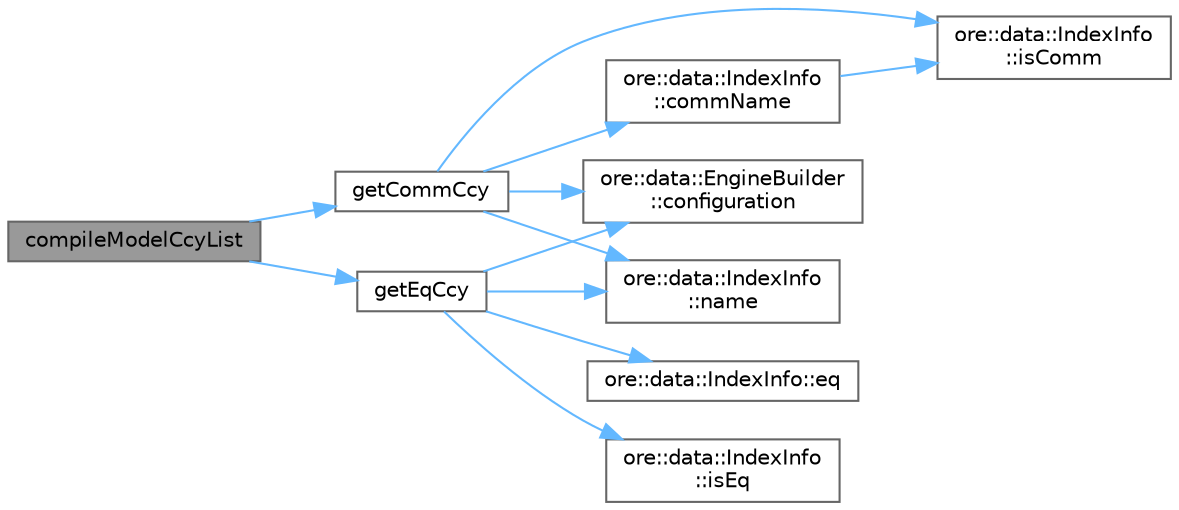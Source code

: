 digraph "compileModelCcyList"
{
 // INTERACTIVE_SVG=YES
 // LATEX_PDF_SIZE
  bgcolor="transparent";
  edge [fontname=Helvetica,fontsize=10,labelfontname=Helvetica,labelfontsize=10];
  node [fontname=Helvetica,fontsize=10,shape=box,height=0.2,width=0.4];
  rankdir="LR";
  Node1 [label="compileModelCcyList",height=0.2,width=0.4,color="gray40", fillcolor="grey60", style="filled", fontcolor="black",tooltip=" "];
  Node1 -> Node2 [color="steelblue1",style="solid"];
  Node2 [label="getCommCcy",height=0.2,width=0.4,color="grey40", fillcolor="white", style="filled",URL="$classore_1_1data_1_1_scripted_trade_engine_builder.html#abba8572fc9dc55d54264540f8f276217",tooltip=" "];
  Node2 -> Node3 [color="steelblue1",style="solid"];
  Node3 [label="ore::data::IndexInfo\l::commName",height=0.2,width=0.4,color="grey40", fillcolor="white", style="filled",URL="$classore_1_1data_1_1_index_info.html#afd31c878fb665c98d7fead28ef38b549",tooltip=" "];
  Node3 -> Node4 [color="steelblue1",style="solid"];
  Node4 [label="ore::data::IndexInfo\l::isComm",height=0.2,width=0.4,color="grey40", fillcolor="white", style="filled",URL="$classore_1_1data_1_1_index_info.html#a2b3b1bfdce84ba8f1c72d274925debea",tooltip=" "];
  Node2 -> Node5 [color="steelblue1",style="solid"];
  Node5 [label="ore::data::EngineBuilder\l::configuration",height=0.2,width=0.4,color="grey40", fillcolor="white", style="filled",URL="$classore_1_1data_1_1_engine_builder.html#aaacbfbb4007edcf8c34df2f37f8ebae5",tooltip="Return a configuration (or the default one if key not found)"];
  Node2 -> Node4 [color="steelblue1",style="solid"];
  Node2 -> Node6 [color="steelblue1",style="solid"];
  Node6 [label="ore::data::IndexInfo\l::name",height=0.2,width=0.4,color="grey40", fillcolor="white", style="filled",URL="$classore_1_1data_1_1_index_info.html#a1d89c28bd42ba9a52da008bb69367171",tooltip=" "];
  Node1 -> Node7 [color="steelblue1",style="solid"];
  Node7 [label="getEqCcy",height=0.2,width=0.4,color="grey40", fillcolor="white", style="filled",URL="$classore_1_1data_1_1_scripted_trade_engine_builder.html#afce9c1a8fdc0a930a897834caea0e42b",tooltip=" "];
  Node7 -> Node5 [color="steelblue1",style="solid"];
  Node7 -> Node8 [color="steelblue1",style="solid"];
  Node8 [label="ore::data::IndexInfo::eq",height=0.2,width=0.4,color="grey40", fillcolor="white", style="filled",URL="$classore_1_1data_1_1_index_info.html#a9d668e8663376d83abe8f192ec6f7119",tooltip=" "];
  Node7 -> Node9 [color="steelblue1",style="solid"];
  Node9 [label="ore::data::IndexInfo\l::isEq",height=0.2,width=0.4,color="grey40", fillcolor="white", style="filled",URL="$classore_1_1data_1_1_index_info.html#ae8b885cc665492e40321e6629288178d",tooltip=" "];
  Node7 -> Node6 [color="steelblue1",style="solid"];
}
